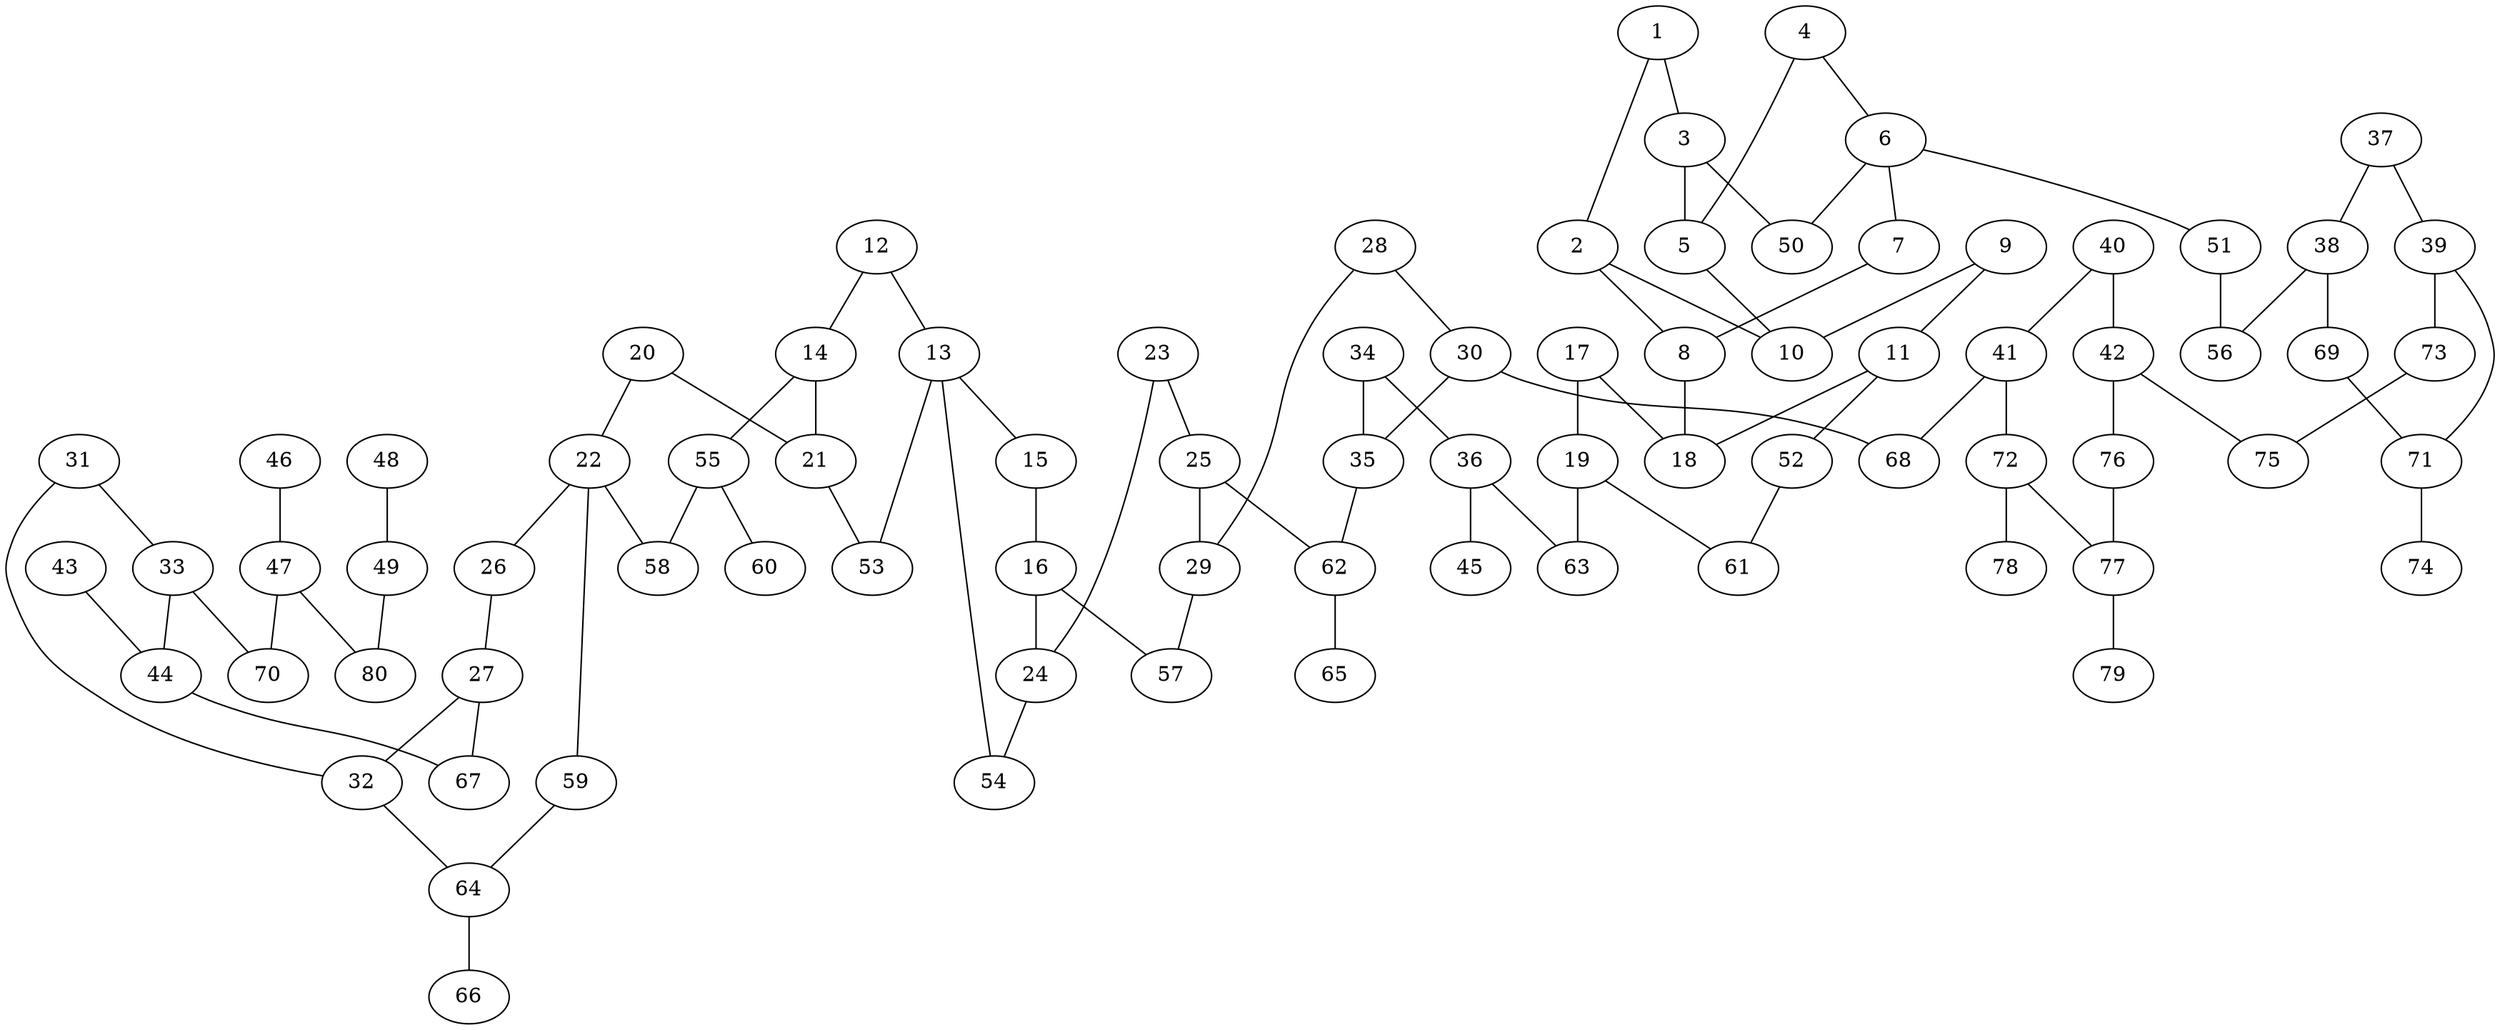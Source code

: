 graph {
1--2;
1--3;
4--5;
4--6;
7--8;
6--7;
9--10;
9--11;
12--13;
12--14;
13--15;
15--16;
17--18;
17--19;
20--21;
20--22;
23--24;
23--25;
22--26;
26--27;
28--29;
28--30;
31--32;
31--33;
34--35;
34--36;
37--38;
37--39;
40--41;
40--42;
43--44;
36--45;
46--47;
48--49;
5--10;
3--5;
2--10;
2--8;
3--50;
8--18;
6--50;
6--51;
11--18;
11--52;
13--53;
13--54;
14--21;
14--55;
21--53;
51--56;
16--24;
24--54;
16--57;
22--58;
22--59;
55--58;
55--60;
52--61;
25--29;
25--62;
29--57;
19--61;
19--63;
59--64;
35--62;
62--65;
38--56;
32--64;
64--66;
30--35;
27--32;
27--67;
30--68;
38--69;
36--63;
44--67;
41--68;
33--44;
33--70;
69--71;
41--72;
39--71;
39--73;
71--74;
47--70;
73--75;
42--75;
42--76;
72--77;
72--78;
76--77;
77--79;
47--80;
49--80;
}
